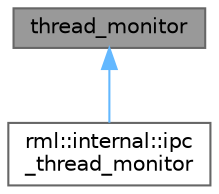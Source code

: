 digraph "thread_monitor"
{
 // LATEX_PDF_SIZE
  bgcolor="transparent";
  edge [fontname=Helvetica,fontsize=10,labelfontname=Helvetica,labelfontsize=10];
  node [fontname=Helvetica,fontsize=10,shape=box,height=0.2,width=0.4];
  Node1 [id="Node000001",label="thread_monitor",height=0.2,width=0.4,color="gray40", fillcolor="grey60", style="filled", fontcolor="black",tooltip="Monitor with limited two-phase commit form of wait."];
  Node1 -> Node2 [id="edge2_Node000001_Node000002",dir="back",color="steelblue1",style="solid",tooltip=" "];
  Node2 [id="Node000002",label="rml::internal::ipc\l_thread_monitor",height=0.2,width=0.4,color="gray40", fillcolor="white", style="filled",URL="$classrml_1_1internal_1_1ipc__thread__monitor.html",tooltip=" "];
}
